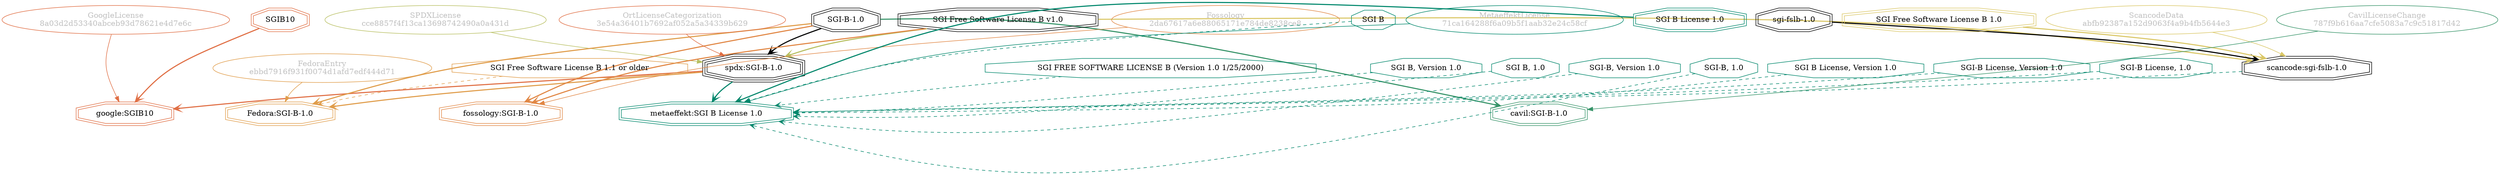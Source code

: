 strict digraph {
    node [shape=box];
    graph [splines=curved];
    3809 [label="SPDXLicense\ncce8857f4f13ca13698742490a0a431d"
         ,fontcolor=gray
         ,color="#b8bf62"
         ,fillcolor="beige;1"
         ,shape=ellipse];
    3810 [label="spdx:SGI-B-1.0"
         ,shape=tripleoctagon];
    3811 [label="SGI-B-1.0"
         ,shape=doubleoctagon];
    3812 [label="SGI Free Software License B v1.0"
         ,shape=doubleoctagon];
    5578 [label="GoogleLicense\n8a03d2d53340abceb93d78621e4d7e6c"
         ,fontcolor=gray
         ,color="#e06f45"
         ,fillcolor="beige;1"
         ,shape=ellipse];
    5579 [label="google:SGIB10"
         ,color="#e06f45"
         ,shape=doubleoctagon];
    5580 [label=SGIB10
         ,color="#e06f45"
         ,shape=doubleoctagon];
    8353 [label="FedoraEntry\nebbd7916f931f0074d1afd7edf444d71"
         ,fontcolor=gray
         ,color="#e09d4b"
         ,fillcolor="beige;1"
         ,shape=ellipse];
    8354 [label="Fedora:SGI-B-1.0"
         ,color="#e09d4b"
         ,shape=doubleoctagon];
    8355 [label="SGI Free Software License B 1.1 or older"
         ,color="#e09d4b"
         ,shape=octagon];
    23358 [label="ScancodeData\nabfb92387a152d9063f4a9b4fb5644e3"
          ,fontcolor=gray
          ,color="#dac767"
          ,fillcolor="beige;1"
          ,shape=ellipse];
    23359 [label="scancode:sgi-fslb-1.0"
          ,shape=doubleoctagon];
    23360 [label="sgi-fslb-1.0"
          ,shape=doubleoctagon];
    23361 [label="SGI Free Software License B 1.0"
          ,color="#dac767"
          ,shape=doubleoctagon];
    26273 [label="Fossology\n2da67617a6e88065171e784de8238ce8"
          ,fontcolor=gray
          ,color="#e18745"
          ,fillcolor="beige;1"
          ,shape=ellipse];
    26274 [label="fossology:SGI-B-1.0"
          ,color="#e18745"
          ,shape=doubleoctagon];
    35191 [label="OrtLicenseCategorization\n3e54a36401b7692af052a5a34339b629"
          ,fontcolor=gray
          ,color="#e06f45"
          ,fillcolor="beige;1"
          ,shape=ellipse];
    37469 [label="CavilLicenseChange\n787f9b616aa7cfe5083a7c9c51817d42"
          ,fontcolor=gray
          ,color="#379469"
          ,fillcolor="beige;1"
          ,shape=ellipse];
    37470 [label="cavil:SGI-B-1.0"
          ,color="#379469"
          ,shape=doubleoctagon];
    48551 [label="SGI B"
          ,color="#00876c"
          ,shape=octagon];
    48576 [label="MetaeffektLicense\n71ca164288f6a09b5f1aab32e24c58cf"
          ,fontcolor=gray
          ,color="#00876c"
          ,fillcolor="beige;1"
          ,shape=ellipse];
    48577 [label="metaeffekt:SGI B License 1.0"
          ,color="#00876c"
          ,shape=doubleoctagon];
    48578 [label="SGI B License 1.0"
          ,color="#00876c"
          ,shape=doubleoctagon];
    48579 [label="SGI B, Version 1.0"
          ,color="#00876c"
          ,shape=octagon];
    48580 [label="SGI B, 1.0"
          ,color="#00876c"
          ,shape=octagon];
    48581 [label="SGI-B, Version 1.0"
          ,color="#00876c"
          ,shape=octagon];
    48582 [label="SGI-B, 1.0"
          ,color="#00876c"
          ,shape=octagon];
    48583 [label="SGI B License, Version 1.0"
          ,color="#00876c"
          ,shape=octagon];
    48584 [label="SGI-B License, Version 1.0"
          ,color="#00876c"
          ,shape=octagon];
    48585 [label="SGI-B License, 1.0"
          ,color="#00876c"
          ,shape=octagon];
    48586 [label="SGI FREE SOFTWARE LICENSE B (Version 1.0 1/25/2000)"
          ,color="#00876c"
          ,shape=octagon];
    3809 -> 3810 [weight=0.5
                 ,color="#b8bf62"];
    3810 -> 5579 [style=bold
                 ,arrowhead=vee
                 ,weight=0.7
                 ,color="#e06f45"];
    3810 -> 8354 [style=bold
                 ,arrowhead=vee
                 ,weight=0.7
                 ,color="#e09d4b"];
    3810 -> 48577 [style=bold
                  ,arrowhead=vee
                  ,weight=0.7
                  ,color="#00876c"];
    3811 -> 3810 [style=bold
                 ,arrowhead=vee
                 ,weight=0.7];
    3811 -> 8354 [style=bold
                 ,arrowhead=vee
                 ,weight=0.7
                 ,color="#e09d4b"];
    3811 -> 26274 [style=bold
                  ,arrowhead=vee
                  ,weight=0.7
                  ,color="#e18745"];
    3811 -> 37470 [style=bold
                  ,arrowhead=vee
                  ,weight=0.7
                  ,color="#379469"];
    3811 -> 37470 [style=bold
                  ,arrowhead=vee
                  ,weight=0.7
                  ,color="#379469"];
    3812 -> 3810 [style=bold
                 ,arrowhead=vee
                 ,weight=0.7
                 ,color="#b8bf62"];
    3812 -> 23359 [style=bold
                  ,arrowhead=vee
                  ,weight=0.7
                  ,color="#dac767"];
    3812 -> 26274 [style=bold
                  ,arrowhead=vee
                  ,weight=0.7
                  ,color="#e18745"];
    5578 -> 5579 [weight=0.5
                 ,color="#e06f45"];
    5580 -> 5579 [style=bold
                 ,arrowhead=vee
                 ,weight=0.7
                 ,color="#e06f45"];
    8353 -> 8354 [weight=0.5
                 ,color="#e09d4b"];
    8355 -> 8354 [style=dashed
                 ,arrowhead=vee
                 ,weight=0.5
                 ,color="#e09d4b"];
    23358 -> 23359 [weight=0.5
                   ,color="#dac767"];
    23359 -> 48577 [style=dashed
                   ,arrowhead=vee
                   ,weight=0.5
                   ,color="#00876c"];
    23360 -> 23359 [style=bold
                   ,arrowhead=vee
                   ,weight=0.7];
    23361 -> 23359 [style=bold
                   ,arrowhead=vee
                   ,weight=0.7
                   ,color="#dac767"];
    26273 -> 26274 [weight=0.5
                   ,color="#e18745"];
    35191 -> 3810 [weight=0.5
                  ,color="#e06f45"];
    37469 -> 37470 [weight=0.5
                   ,color="#379469"];
    48551 -> 48577 [style=dashed
                   ,arrowhead=vee
                   ,weight=0.5
                   ,color="#00876c"];
    48576 -> 48577 [weight=0.5
                   ,color="#00876c"];
    48578 -> 48577 [style=bold
                   ,arrowhead=vee
                   ,weight=0.7
                   ,color="#00876c"];
    48578 -> 48577 [style=bold
                   ,arrowhead=vee
                   ,weight=0.7
                   ,color="#00876c"];
    48579 -> 48577 [style=dashed
                   ,arrowhead=vee
                   ,weight=0.5
                   ,color="#00876c"];
    48580 -> 48577 [style=dashed
                   ,arrowhead=vee
                   ,weight=0.5
                   ,color="#00876c"];
    48581 -> 48577 [style=dashed
                   ,arrowhead=vee
                   ,weight=0.5
                   ,color="#00876c"];
    48582 -> 48577 [style=dashed
                   ,arrowhead=vee
                   ,weight=0.5
                   ,color="#00876c"];
    48583 -> 48577 [style=dashed
                   ,arrowhead=vee
                   ,weight=0.5
                   ,color="#00876c"];
    48584 -> 48577 [style=dashed
                   ,arrowhead=vee
                   ,weight=0.5
                   ,color="#00876c"];
    48585 -> 48577 [style=dashed
                   ,arrowhead=vee
                   ,weight=0.5
                   ,color="#00876c"];
    48586 -> 48577 [style=dashed
                   ,arrowhead=vee
                   ,weight=0.5
                   ,color="#00876c"];
}
